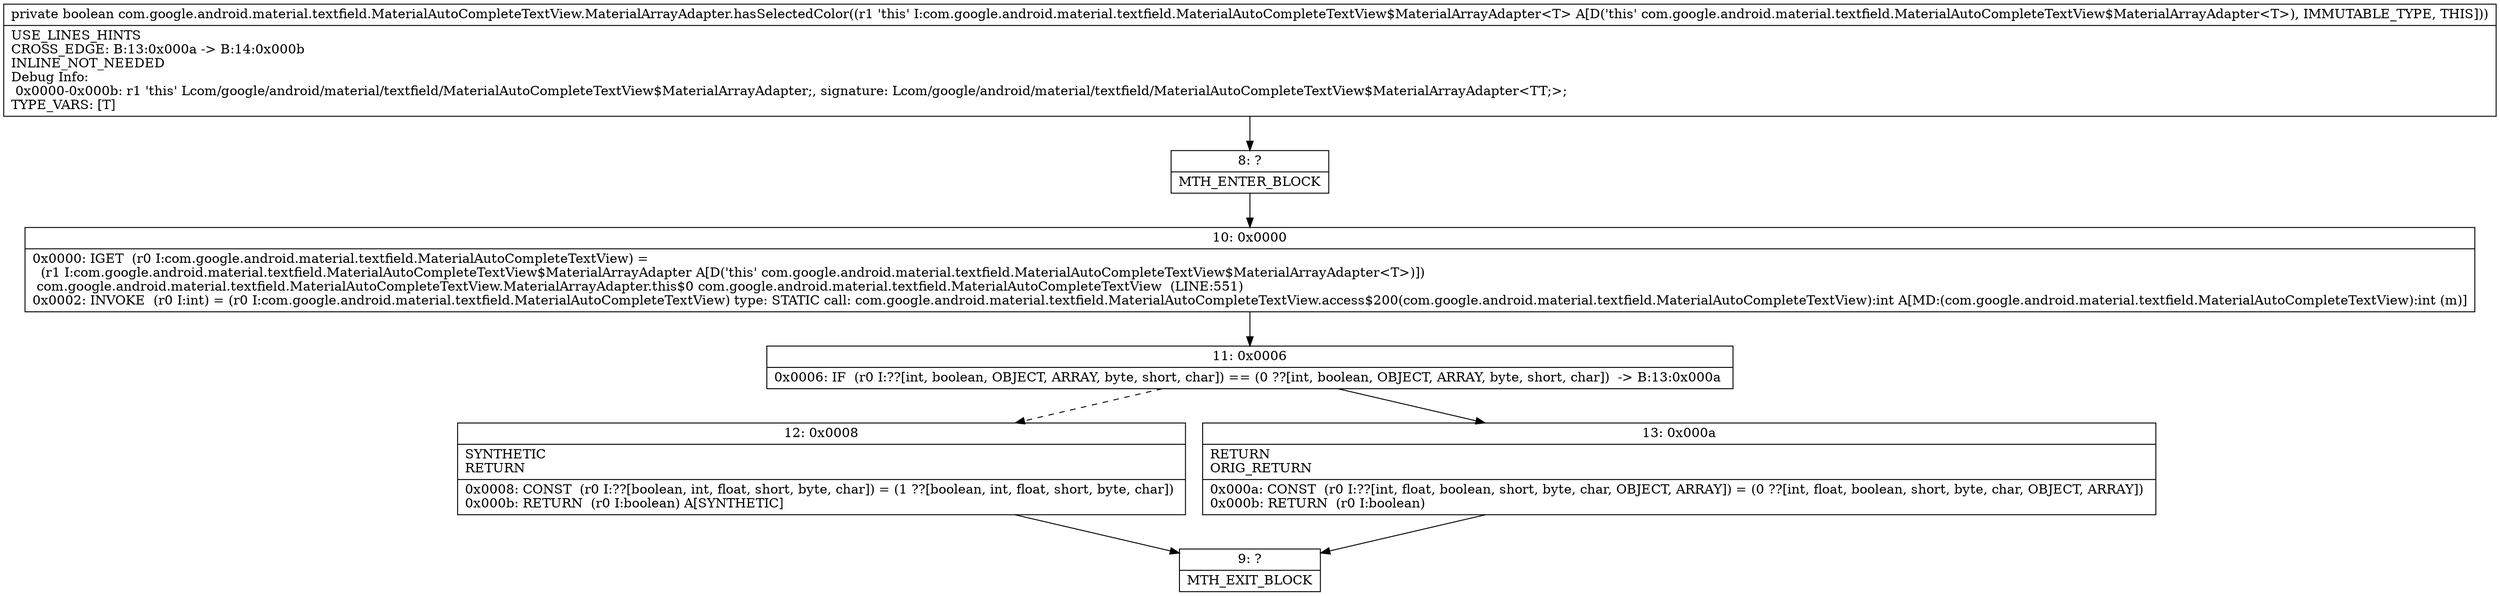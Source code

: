 digraph "CFG forcom.google.android.material.textfield.MaterialAutoCompleteTextView.MaterialArrayAdapter.hasSelectedColor()Z" {
Node_8 [shape=record,label="{8\:\ ?|MTH_ENTER_BLOCK\l}"];
Node_10 [shape=record,label="{10\:\ 0x0000|0x0000: IGET  (r0 I:com.google.android.material.textfield.MaterialAutoCompleteTextView) = \l  (r1 I:com.google.android.material.textfield.MaterialAutoCompleteTextView$MaterialArrayAdapter A[D('this' com.google.android.material.textfield.MaterialAutoCompleteTextView$MaterialArrayAdapter\<T\>)])\l com.google.android.material.textfield.MaterialAutoCompleteTextView.MaterialArrayAdapter.this$0 com.google.android.material.textfield.MaterialAutoCompleteTextView  (LINE:551)\l0x0002: INVOKE  (r0 I:int) = (r0 I:com.google.android.material.textfield.MaterialAutoCompleteTextView) type: STATIC call: com.google.android.material.textfield.MaterialAutoCompleteTextView.access$200(com.google.android.material.textfield.MaterialAutoCompleteTextView):int A[MD:(com.google.android.material.textfield.MaterialAutoCompleteTextView):int (m)]\l}"];
Node_11 [shape=record,label="{11\:\ 0x0006|0x0006: IF  (r0 I:??[int, boolean, OBJECT, ARRAY, byte, short, char]) == (0 ??[int, boolean, OBJECT, ARRAY, byte, short, char])  \-\> B:13:0x000a \l}"];
Node_12 [shape=record,label="{12\:\ 0x0008|SYNTHETIC\lRETURN\l|0x0008: CONST  (r0 I:??[boolean, int, float, short, byte, char]) = (1 ??[boolean, int, float, short, byte, char]) \l0x000b: RETURN  (r0 I:boolean) A[SYNTHETIC]\l}"];
Node_9 [shape=record,label="{9\:\ ?|MTH_EXIT_BLOCK\l}"];
Node_13 [shape=record,label="{13\:\ 0x000a|RETURN\lORIG_RETURN\l|0x000a: CONST  (r0 I:??[int, float, boolean, short, byte, char, OBJECT, ARRAY]) = (0 ??[int, float, boolean, short, byte, char, OBJECT, ARRAY]) \l0x000b: RETURN  (r0 I:boolean) \l}"];
MethodNode[shape=record,label="{private boolean com.google.android.material.textfield.MaterialAutoCompleteTextView.MaterialArrayAdapter.hasSelectedColor((r1 'this' I:com.google.android.material.textfield.MaterialAutoCompleteTextView$MaterialArrayAdapter\<T\> A[D('this' com.google.android.material.textfield.MaterialAutoCompleteTextView$MaterialArrayAdapter\<T\>), IMMUTABLE_TYPE, THIS]))  | USE_LINES_HINTS\lCROSS_EDGE: B:13:0x000a \-\> B:14:0x000b\lINLINE_NOT_NEEDED\lDebug Info:\l  0x0000\-0x000b: r1 'this' Lcom\/google\/android\/material\/textfield\/MaterialAutoCompleteTextView$MaterialArrayAdapter;, signature: Lcom\/google\/android\/material\/textfield\/MaterialAutoCompleteTextView$MaterialArrayAdapter\<TT;\>;\lTYPE_VARS: [T]\l}"];
MethodNode -> Node_8;Node_8 -> Node_10;
Node_10 -> Node_11;
Node_11 -> Node_12[style=dashed];
Node_11 -> Node_13;
Node_12 -> Node_9;
Node_13 -> Node_9;
}

